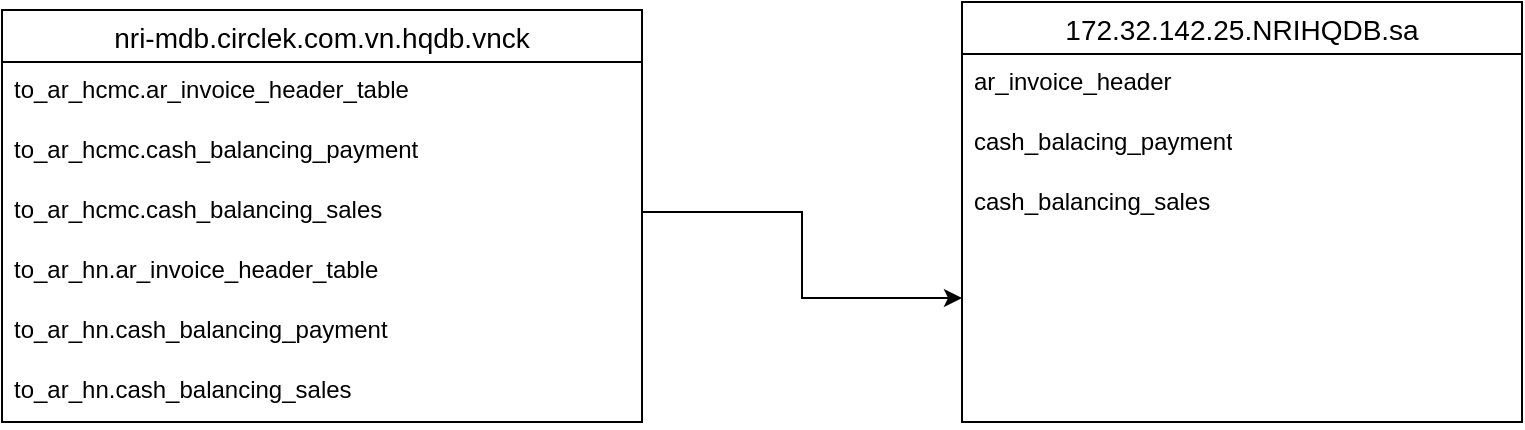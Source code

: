 <mxfile version="21.6.8" type="github" pages="2">
  <diagram name="EBR" id="5f0bae14-7c28-e335-631c-24af17079c00">
    <mxGraphModel dx="1339" dy="659" grid="1" gridSize="10" guides="1" tooltips="1" connect="1" arrows="1" fold="1" page="1" pageScale="1" pageWidth="1100" pageHeight="850" background="none" math="0" shadow="0">
      <root>
        <mxCell id="0" />
        <mxCell id="1" parent="0" />
        <mxCell id="LepKvFuuTWkWVyBC9ynz-1" value="nri-mdb.circlek.com.vn.hqdb.vnck" style="swimlane;fontStyle=0;childLayout=stackLayout;horizontal=1;startSize=26;horizontalStack=0;resizeParent=1;resizeParentMax=0;resizeLast=0;collapsible=1;marginBottom=0;align=center;fontSize=14;" vertex="1" parent="1">
          <mxGeometry x="40" y="42" width="320" height="206" as="geometry">
            <mxRectangle x="40" y="40" width="60" height="30" as="alternateBounds" />
          </mxGeometry>
        </mxCell>
        <mxCell id="LepKvFuuTWkWVyBC9ynz-2" value="to_ar_hcmc.ar_invoice_header_table" style="text;strokeColor=none;fillColor=none;spacingLeft=4;spacingRight=4;overflow=hidden;rotatable=0;points=[[0,0.5],[1,0.5]];portConstraint=eastwest;fontSize=12;whiteSpace=wrap;html=1;" vertex="1" parent="LepKvFuuTWkWVyBC9ynz-1">
          <mxGeometry y="26" width="320" height="30" as="geometry" />
        </mxCell>
        <mxCell id="LepKvFuuTWkWVyBC9ynz-3" value="to_ar_hcmc.cash_balancing_payment&amp;nbsp;" style="text;strokeColor=none;fillColor=none;spacingLeft=4;spacingRight=4;overflow=hidden;rotatable=0;points=[[0,0.5],[1,0.5]];portConstraint=eastwest;fontSize=12;whiteSpace=wrap;html=1;" vertex="1" parent="LepKvFuuTWkWVyBC9ynz-1">
          <mxGeometry y="56" width="320" height="30" as="geometry" />
        </mxCell>
        <mxCell id="LepKvFuuTWkWVyBC9ynz-6" value="to_ar_hcmc.cash_balancing_sales&amp;nbsp;" style="text;strokeColor=none;fillColor=none;spacingLeft=4;spacingRight=4;overflow=hidden;rotatable=0;points=[[0,0.5],[1,0.5]];portConstraint=eastwest;fontSize=12;whiteSpace=wrap;html=1;" vertex="1" parent="LepKvFuuTWkWVyBC9ynz-1">
          <mxGeometry y="86" width="320" height="30" as="geometry" />
        </mxCell>
        <mxCell id="LepKvFuuTWkWVyBC9ynz-7" value="to_ar_hn.ar_invoice_header_table&amp;nbsp;" style="text;strokeColor=none;fillColor=none;spacingLeft=4;spacingRight=4;overflow=hidden;rotatable=0;points=[[0,0.5],[1,0.5]];portConstraint=eastwest;fontSize=12;whiteSpace=wrap;html=1;" vertex="1" parent="LepKvFuuTWkWVyBC9ynz-1">
          <mxGeometry y="116" width="320" height="30" as="geometry" />
        </mxCell>
        <mxCell id="LepKvFuuTWkWVyBC9ynz-8" value="to_ar_hn.cash_balancing_payment&amp;nbsp;" style="text;strokeColor=none;fillColor=none;spacingLeft=4;spacingRight=4;overflow=hidden;rotatable=0;points=[[0,0.5],[1,0.5]];portConstraint=eastwest;fontSize=12;whiteSpace=wrap;html=1;" vertex="1" parent="LepKvFuuTWkWVyBC9ynz-1">
          <mxGeometry y="146" width="320" height="30" as="geometry" />
        </mxCell>
        <mxCell id="LepKvFuuTWkWVyBC9ynz-9" value="to_ar_hn.cash_balancing_sales&amp;nbsp;" style="text;strokeColor=none;fillColor=none;spacingLeft=4;spacingRight=4;overflow=hidden;rotatable=0;points=[[0,0.5],[1,0.5]];portConstraint=eastwest;fontSize=12;whiteSpace=wrap;html=1;" vertex="1" parent="LepKvFuuTWkWVyBC9ynz-1">
          <mxGeometry y="176" width="320" height="30" as="geometry" />
        </mxCell>
        <mxCell id="LepKvFuuTWkWVyBC9ynz-10" value="172.32.142.25.NRIHQDB.sa" style="swimlane;fontStyle=0;childLayout=stackLayout;horizontal=1;startSize=26;horizontalStack=0;resizeParent=1;resizeParentMax=0;resizeLast=0;collapsible=1;marginBottom=0;align=center;fontSize=14;" vertex="1" parent="1">
          <mxGeometry x="520" y="38" width="280" height="210" as="geometry">
            <mxRectangle x="620" y="30" width="220" height="30" as="alternateBounds" />
          </mxGeometry>
        </mxCell>
        <mxCell id="LepKvFuuTWkWVyBC9ynz-11" value="ar_invoice_header" style="text;strokeColor=none;fillColor=none;spacingLeft=4;spacingRight=4;overflow=hidden;rotatable=0;points=[[0,0.5],[1,0.5]];portConstraint=eastwest;fontSize=12;whiteSpace=wrap;html=1;" vertex="1" parent="LepKvFuuTWkWVyBC9ynz-10">
          <mxGeometry y="26" width="280" height="30" as="geometry" />
        </mxCell>
        <mxCell id="LepKvFuuTWkWVyBC9ynz-12" value="cash_balacing_payment" style="text;strokeColor=none;fillColor=none;spacingLeft=4;spacingRight=4;overflow=hidden;rotatable=0;points=[[0,0.5],[1,0.5]];portConstraint=eastwest;fontSize=12;whiteSpace=wrap;html=1;" vertex="1" parent="LepKvFuuTWkWVyBC9ynz-10">
          <mxGeometry y="56" width="280" height="30" as="geometry" />
        </mxCell>
        <mxCell id="LepKvFuuTWkWVyBC9ynz-13" value="cash_balancing_sales" style="text;strokeColor=none;fillColor=none;spacingLeft=4;spacingRight=4;overflow=hidden;rotatable=0;points=[[0,0.5],[1,0.5]];portConstraint=eastwest;fontSize=12;whiteSpace=wrap;html=1;" vertex="1" parent="LepKvFuuTWkWVyBC9ynz-10">
          <mxGeometry y="86" width="280" height="124" as="geometry" />
        </mxCell>
        <mxCell id="LepKvFuuTWkWVyBC9ynz-16" style="edgeStyle=orthogonalEdgeStyle;rounded=0;orthogonalLoop=1;jettySize=auto;html=1;" edge="1" parent="1" source="LepKvFuuTWkWVyBC9ynz-6" target="LepKvFuuTWkWVyBC9ynz-13">
          <mxGeometry relative="1" as="geometry" />
        </mxCell>
      </root>
    </mxGraphModel>
  </diagram>
  <diagram id="aVNiDR2cMYvUeQlXvLYl" name="Daily sales 2 &amp; 3">
    <mxGraphModel dx="1612" dy="864" grid="1" gridSize="10" guides="1" tooltips="1" connect="1" arrows="1" fold="1" page="1" pageScale="1" pageWidth="827" pageHeight="1169" math="0" shadow="0">
      <root>
        <mxCell id="0" />
        <mxCell id="1" parent="0" />
        <mxCell id="SWFdb1-l_kRK7miFwieB-2" style="edgeStyle=orthogonalEdgeStyle;rounded=0;orthogonalLoop=1;jettySize=auto;html=1;entryX=0.5;entryY=0;entryDx=0;entryDy=0;" edge="1" parent="1" source="D9GC-h_7h2NrDe6Hv4p8-1" target="D9GC-h_7h2NrDe6Hv4p8-8">
          <mxGeometry relative="1" as="geometry" />
        </mxCell>
        <mxCell id="D9GC-h_7h2NrDe6Hv4p8-1" value="nri-mdb.circlek.com.vn.hqdb.vnck" style="swimlane;fontStyle=0;childLayout=stackLayout;horizontal=1;startSize=26;horizontalStack=0;resizeParent=1;resizeParentMax=0;resizeLast=0;collapsible=1;marginBottom=0;align=center;fontSize=14;" vertex="1" parent="1">
          <mxGeometry x="40" y="42" width="320" height="86" as="geometry">
            <mxRectangle x="40" y="40" width="60" height="30" as="alternateBounds" />
          </mxGeometry>
        </mxCell>
        <mxCell id="D9GC-h_7h2NrDe6Hv4p8-4" value="to_ar_hcmc.cash_balancing_sales&amp;nbsp;" style="text;strokeColor=none;fillColor=none;spacingLeft=4;spacingRight=4;overflow=hidden;rotatable=0;points=[[0,0.5],[1,0.5]];portConstraint=eastwest;fontSize=12;whiteSpace=wrap;html=1;" vertex="1" parent="D9GC-h_7h2NrDe6Hv4p8-1">
          <mxGeometry y="26" width="320" height="30" as="geometry" />
        </mxCell>
        <mxCell id="D9GC-h_7h2NrDe6Hv4p8-7" value="to_ar_hn.cash_balancing_sales&amp;nbsp;" style="text;strokeColor=none;fillColor=none;spacingLeft=4;spacingRight=4;overflow=hidden;rotatable=0;points=[[0,0.5],[1,0.5]];portConstraint=eastwest;fontSize=12;whiteSpace=wrap;html=1;" vertex="1" parent="D9GC-h_7h2NrDe6Hv4p8-1">
          <mxGeometry y="56" width="320" height="30" as="geometry" />
        </mxCell>
        <mxCell id="SWFdb1-l_kRK7miFwieB-5" style="edgeStyle=orthogonalEdgeStyle;rounded=0;orthogonalLoop=1;jettySize=auto;html=1;" edge="1" parent="1" source="D9GC-h_7h2NrDe6Hv4p8-8" target="SWFdb1-l_kRK7miFwieB-3">
          <mxGeometry relative="1" as="geometry" />
        </mxCell>
        <mxCell id="D9GC-h_7h2NrDe6Hv4p8-8" value="stg-dwh.circlek.com.vn.ck_hqdb.postgres" style="swimlane;fontStyle=0;childLayout=stackLayout;horizontal=1;startSize=26;horizontalStack=0;resizeParent=1;resizeParentMax=0;resizeLast=0;collapsible=1;marginBottom=0;align=center;fontSize=14;" vertex="1" parent="1">
          <mxGeometry x="40" y="160" width="320" height="56" as="geometry">
            <mxRectangle x="40" y="40" width="60" height="30" as="alternateBounds" />
          </mxGeometry>
        </mxCell>
        <mxCell id="D9GC-h_7h2NrDe6Hv4p8-9" value="trans_data.cash_balancing_sales_for_bip" style="text;strokeColor=none;fillColor=none;spacingLeft=4;spacingRight=4;overflow=hidden;rotatable=0;points=[[0,0.5],[1,0.5]];portConstraint=eastwest;fontSize=12;whiteSpace=wrap;html=1;" vertex="1" parent="D9GC-h_7h2NrDe6Hv4p8-8">
          <mxGeometry y="26" width="320" height="30" as="geometry" />
        </mxCell>
        <mxCell id="SWFdb1-l_kRK7miFwieB-3" value="OracleBIP" style="swimlane;fontStyle=0;childLayout=stackLayout;horizontal=1;startSize=26;horizontalStack=0;resizeParent=1;resizeParentMax=0;resizeLast=0;collapsible=1;marginBottom=0;align=center;fontSize=14;" vertex="1" parent="1">
          <mxGeometry x="40" y="250" width="320" height="56" as="geometry">
            <mxRectangle x="40" y="40" width="60" height="30" as="alternateBounds" />
          </mxGeometry>
        </mxCell>
        <mxCell id="SWFdb1-l_kRK7miFwieB-4" value="CKHQDB.CASH_BALANCING_SALES" style="text;strokeColor=none;fillColor=none;spacingLeft=4;spacingRight=4;overflow=hidden;rotatable=0;points=[[0,0.5],[1,0.5]];portConstraint=eastwest;fontSize=12;whiteSpace=wrap;html=1;" vertex="1" parent="SWFdb1-l_kRK7miFwieB-3">
          <mxGeometry y="26" width="320" height="30" as="geometry" />
        </mxCell>
      </root>
    </mxGraphModel>
  </diagram>
</mxfile>
